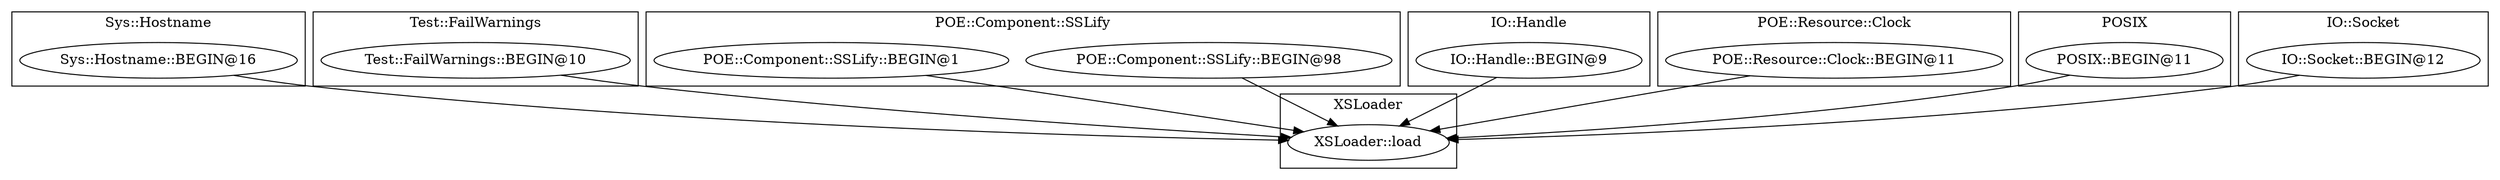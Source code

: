 digraph {
graph [overlap=false]
subgraph cluster_XSLoader {
	label="XSLoader";
	"XSLoader::load";
}
subgraph cluster_Sys_Hostname {
	label="Sys::Hostname";
	"Sys::Hostname::BEGIN@16";
}
subgraph cluster_Test_FailWarnings {
	label="Test::FailWarnings";
	"Test::FailWarnings::BEGIN@10";
}
subgraph cluster_POE_Component_SSLify {
	label="POE::Component::SSLify";
	"POE::Component::SSLify::BEGIN@98";
	"POE::Component::SSLify::BEGIN@1";
}
subgraph cluster_IO_Handle {
	label="IO::Handle";
	"IO::Handle::BEGIN@9";
}
subgraph cluster_POE_Resource_Clock {
	label="POE::Resource::Clock";
	"POE::Resource::Clock::BEGIN@11";
}
subgraph cluster_POSIX {
	label="POSIX";
	"POSIX::BEGIN@11";
}
subgraph cluster_IO_Socket {
	label="IO::Socket";
	"IO::Socket::BEGIN@12";
}
"IO::Socket::BEGIN@12" -> "XSLoader::load";
"POE::Component::SSLify::BEGIN@98" -> "XSLoader::load";
"IO::Handle::BEGIN@9" -> "XSLoader::load";
"POSIX::BEGIN@11" -> "XSLoader::load";
"POE::Component::SSLify::BEGIN@1" -> "XSLoader::load";
"Sys::Hostname::BEGIN@16" -> "XSLoader::load";
"POE::Resource::Clock::BEGIN@11" -> "XSLoader::load";
"Test::FailWarnings::BEGIN@10" -> "XSLoader::load";
}
